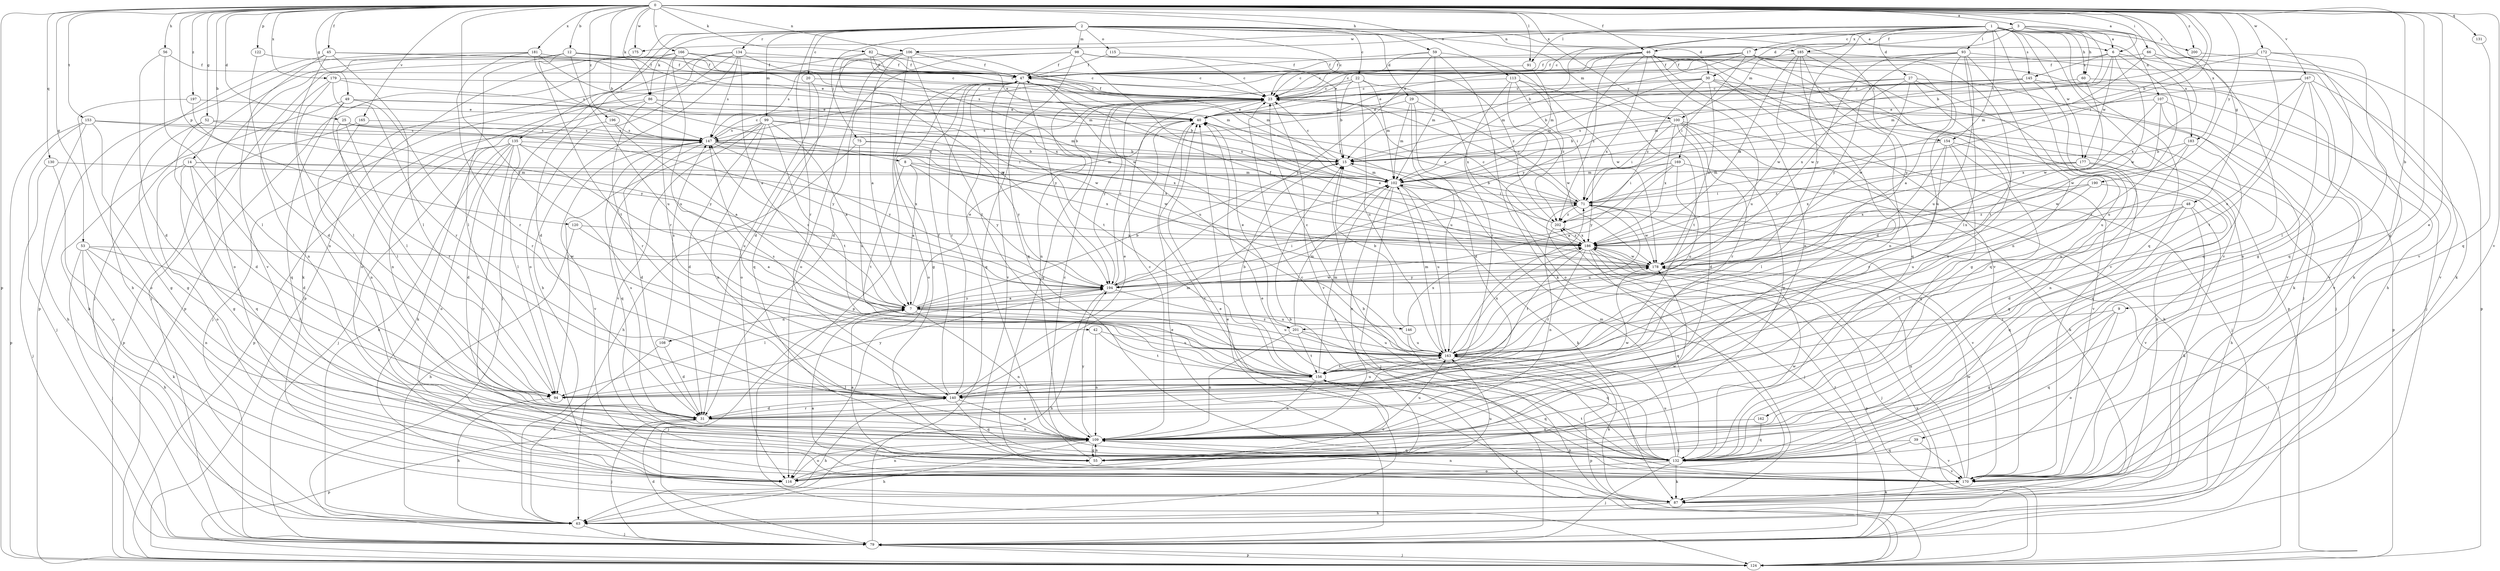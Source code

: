 strict digraph  {
0;
1;
2;
3;
6;
7;
8;
9;
12;
14;
15;
17;
20;
22;
23;
25;
27;
29;
30;
31;
39;
40;
42;
45;
46;
47;
48;
49;
52;
53;
55;
56;
59;
60;
63;
66;
71;
75;
79;
82;
86;
87;
91;
93;
94;
98;
99;
100;
102;
106;
107;
108;
109;
113;
115;
116;
120;
122;
124;
130;
131;
132;
134;
135;
140;
145;
146;
147;
153;
154;
156;
162;
163;
165;
166;
167;
169;
170;
172;
175;
177;
178;
179;
181;
183;
185;
186;
190;
194;
196;
197;
200;
201;
202;
0 -> 3  [label=a];
0 -> 6  [label=a];
0 -> 8  [label=b];
0 -> 9  [label=b];
0 -> 12  [label=b];
0 -> 14  [label=b];
0 -> 15  [label=b];
0 -> 25  [label=d];
0 -> 39  [label=e];
0 -> 42  [label=f];
0 -> 45  [label=f];
0 -> 46  [label=f];
0 -> 48  [label=g];
0 -> 49  [label=g];
0 -> 52  [label=g];
0 -> 53  [label=g];
0 -> 55  [label=g];
0 -> 56  [label=h];
0 -> 59  [label=h];
0 -> 66  [label=i];
0 -> 71  [label=i];
0 -> 82  [label=k];
0 -> 86  [label=k];
0 -> 91  [label=l];
0 -> 106  [label=n];
0 -> 113  [label=o];
0 -> 120  [label=p];
0 -> 122  [label=p];
0 -> 124  [label=p];
0 -> 130  [label=q];
0 -> 131  [label=q];
0 -> 153  [label=t];
0 -> 165  [label=v];
0 -> 166  [label=v];
0 -> 167  [label=v];
0 -> 169  [label=v];
0 -> 170  [label=v];
0 -> 172  [label=w];
0 -> 175  [label=w];
0 -> 179  [label=x];
0 -> 181  [label=x];
0 -> 183  [label=x];
0 -> 190  [label=y];
0 -> 196  [label=z];
0 -> 197  [label=z];
0 -> 200  [label=z];
1 -> 15  [label=b];
1 -> 17  [label=c];
1 -> 27  [label=d];
1 -> 60  [label=h];
1 -> 91  [label=l];
1 -> 93  [label=l];
1 -> 106  [label=n];
1 -> 132  [label=q];
1 -> 145  [label=s];
1 -> 154  [label=t];
1 -> 162  [label=u];
1 -> 170  [label=v];
1 -> 175  [label=w];
1 -> 177  [label=w];
1 -> 183  [label=x];
1 -> 185  [label=x];
1 -> 194  [label=y];
1 -> 200  [label=z];
2 -> 6  [label=a];
2 -> 20  [label=c];
2 -> 22  [label=c];
2 -> 23  [label=c];
2 -> 29  [label=d];
2 -> 30  [label=d];
2 -> 75  [label=j];
2 -> 86  [label=k];
2 -> 98  [label=m];
2 -> 99  [label=m];
2 -> 100  [label=m];
2 -> 115  [label=o];
2 -> 124  [label=p];
2 -> 134  [label=r];
2 -> 135  [label=r];
2 -> 140  [label=r];
2 -> 154  [label=t];
2 -> 185  [label=x];
3 -> 6  [label=a];
3 -> 15  [label=b];
3 -> 23  [label=c];
3 -> 30  [label=d];
3 -> 46  [label=f];
3 -> 60  [label=h];
3 -> 100  [label=m];
3 -> 107  [label=n];
3 -> 170  [label=v];
6 -> 47  [label=f];
6 -> 87  [label=k];
6 -> 102  [label=m];
6 -> 145  [label=s];
6 -> 156  [label=t];
6 -> 177  [label=w];
6 -> 178  [label=w];
7 -> 15  [label=b];
7 -> 40  [label=e];
7 -> 79  [label=j];
7 -> 108  [label=n];
7 -> 109  [label=n];
7 -> 146  [label=s];
7 -> 147  [label=s];
7 -> 163  [label=u];
7 -> 194  [label=y];
7 -> 201  [label=z];
8 -> 7  [label=a];
8 -> 102  [label=m];
8 -> 156  [label=t];
8 -> 186  [label=x];
8 -> 194  [label=y];
9 -> 55  [label=g];
9 -> 116  [label=o];
9 -> 132  [label=q];
9 -> 201  [label=z];
12 -> 23  [label=c];
12 -> 40  [label=e];
12 -> 47  [label=f];
12 -> 94  [label=l];
12 -> 116  [label=o];
12 -> 156  [label=t];
12 -> 163  [label=u];
14 -> 31  [label=d];
14 -> 55  [label=g];
14 -> 102  [label=m];
14 -> 116  [label=o];
14 -> 132  [label=q];
14 -> 186  [label=x];
15 -> 23  [label=c];
15 -> 102  [label=m];
17 -> 23  [label=c];
17 -> 40  [label=e];
17 -> 47  [label=f];
17 -> 71  [label=i];
17 -> 102  [label=m];
17 -> 156  [label=t];
17 -> 163  [label=u];
17 -> 194  [label=y];
20 -> 23  [label=c];
20 -> 116  [label=o];
20 -> 132  [label=q];
22 -> 15  [label=b];
22 -> 23  [label=c];
22 -> 102  [label=m];
22 -> 109  [label=n];
22 -> 163  [label=u];
22 -> 186  [label=x];
23 -> 40  [label=e];
23 -> 47  [label=f];
23 -> 55  [label=g];
23 -> 71  [label=i];
23 -> 170  [label=v];
23 -> 194  [label=y];
25 -> 94  [label=l];
25 -> 140  [label=r];
25 -> 147  [label=s];
25 -> 194  [label=y];
27 -> 23  [label=c];
27 -> 55  [label=g];
27 -> 109  [label=n];
27 -> 147  [label=s];
27 -> 170  [label=v];
27 -> 178  [label=w];
27 -> 186  [label=x];
29 -> 31  [label=d];
29 -> 40  [label=e];
29 -> 102  [label=m];
29 -> 163  [label=u];
29 -> 178  [label=w];
30 -> 23  [label=c];
30 -> 40  [label=e];
30 -> 79  [label=j];
30 -> 87  [label=k];
30 -> 102  [label=m];
30 -> 132  [label=q];
30 -> 178  [label=w];
30 -> 202  [label=z];
31 -> 79  [label=j];
31 -> 109  [label=n];
31 -> 124  [label=p];
31 -> 140  [label=r];
31 -> 178  [label=w];
39 -> 55  [label=g];
39 -> 132  [label=q];
39 -> 170  [label=v];
40 -> 147  [label=s];
40 -> 170  [label=v];
42 -> 109  [label=n];
42 -> 156  [label=t];
42 -> 163  [label=u];
45 -> 23  [label=c];
45 -> 47  [label=f];
45 -> 63  [label=h];
45 -> 94  [label=l];
45 -> 109  [label=n];
45 -> 170  [label=v];
46 -> 40  [label=e];
46 -> 47  [label=f];
46 -> 79  [label=j];
46 -> 109  [label=n];
46 -> 124  [label=p];
46 -> 132  [label=q];
46 -> 147  [label=s];
46 -> 163  [label=u];
46 -> 170  [label=v];
46 -> 186  [label=x];
46 -> 194  [label=y];
46 -> 202  [label=z];
47 -> 23  [label=c];
47 -> 55  [label=g];
47 -> 116  [label=o];
47 -> 132  [label=q];
47 -> 140  [label=r];
47 -> 156  [label=t];
47 -> 163  [label=u];
47 -> 170  [label=v];
47 -> 194  [label=y];
48 -> 87  [label=k];
48 -> 94  [label=l];
48 -> 132  [label=q];
48 -> 170  [label=v];
48 -> 186  [label=x];
48 -> 202  [label=z];
49 -> 40  [label=e];
49 -> 63  [label=h];
49 -> 94  [label=l];
49 -> 102  [label=m];
49 -> 132  [label=q];
49 -> 140  [label=r];
52 -> 31  [label=d];
52 -> 55  [label=g];
52 -> 147  [label=s];
52 -> 194  [label=y];
53 -> 63  [label=h];
53 -> 79  [label=j];
53 -> 87  [label=k];
53 -> 94  [label=l];
53 -> 109  [label=n];
53 -> 178  [label=w];
55 -> 7  [label=a];
55 -> 23  [label=c];
55 -> 109  [label=n];
55 -> 178  [label=w];
56 -> 31  [label=d];
56 -> 47  [label=f];
56 -> 94  [label=l];
59 -> 23  [label=c];
59 -> 47  [label=f];
59 -> 87  [label=k];
59 -> 102  [label=m];
59 -> 178  [label=w];
59 -> 194  [label=y];
60 -> 23  [label=c];
60 -> 170  [label=v];
60 -> 178  [label=w];
63 -> 40  [label=e];
63 -> 79  [label=j];
66 -> 47  [label=f];
66 -> 102  [label=m];
66 -> 132  [label=q];
66 -> 186  [label=x];
71 -> 15  [label=b];
71 -> 23  [label=c];
71 -> 40  [label=e];
71 -> 79  [label=j];
71 -> 163  [label=u];
71 -> 170  [label=v];
71 -> 178  [label=w];
71 -> 202  [label=z];
75 -> 15  [label=b];
75 -> 63  [label=h];
75 -> 163  [label=u];
75 -> 194  [label=y];
79 -> 23  [label=c];
79 -> 31  [label=d];
79 -> 40  [label=e];
79 -> 124  [label=p];
79 -> 202  [label=z];
82 -> 23  [label=c];
82 -> 40  [label=e];
82 -> 47  [label=f];
82 -> 116  [label=o];
82 -> 178  [label=w];
82 -> 194  [label=y];
86 -> 15  [label=b];
86 -> 40  [label=e];
86 -> 79  [label=j];
86 -> 109  [label=n];
86 -> 140  [label=r];
86 -> 178  [label=w];
87 -> 7  [label=a];
87 -> 40  [label=e];
87 -> 63  [label=h];
91 -> 23  [label=c];
91 -> 102  [label=m];
93 -> 7  [label=a];
93 -> 47  [label=f];
93 -> 87  [label=k];
93 -> 94  [label=l];
93 -> 109  [label=n];
93 -> 163  [label=u];
93 -> 178  [label=w];
93 -> 194  [label=y];
94 -> 63  [label=h];
94 -> 194  [label=y];
98 -> 23  [label=c];
98 -> 31  [label=d];
98 -> 47  [label=f];
98 -> 132  [label=q];
98 -> 147  [label=s];
98 -> 186  [label=x];
98 -> 202  [label=z];
99 -> 7  [label=a];
99 -> 15  [label=b];
99 -> 31  [label=d];
99 -> 94  [label=l];
99 -> 109  [label=n];
99 -> 147  [label=s];
99 -> 156  [label=t];
99 -> 170  [label=v];
99 -> 186  [label=x];
100 -> 15  [label=b];
100 -> 31  [label=d];
100 -> 55  [label=g];
100 -> 63  [label=h];
100 -> 71  [label=i];
100 -> 79  [label=j];
100 -> 140  [label=r];
100 -> 147  [label=s];
100 -> 186  [label=x];
102 -> 71  [label=i];
102 -> 79  [label=j];
102 -> 87  [label=k];
102 -> 109  [label=n];
102 -> 163  [label=u];
106 -> 7  [label=a];
106 -> 31  [label=d];
106 -> 47  [label=f];
106 -> 102  [label=m];
106 -> 116  [label=o];
106 -> 124  [label=p];
106 -> 156  [label=t];
107 -> 40  [label=e];
107 -> 124  [label=p];
107 -> 170  [label=v];
107 -> 178  [label=w];
107 -> 186  [label=x];
108 -> 31  [label=d];
108 -> 63  [label=h];
108 -> 147  [label=s];
109 -> 23  [label=c];
109 -> 55  [label=g];
109 -> 63  [label=h];
109 -> 116  [label=o];
109 -> 132  [label=q];
109 -> 147  [label=s];
109 -> 163  [label=u];
109 -> 194  [label=y];
113 -> 23  [label=c];
113 -> 71  [label=i];
113 -> 116  [label=o];
113 -> 140  [label=r];
113 -> 156  [label=t];
113 -> 202  [label=z];
115 -> 15  [label=b];
115 -> 47  [label=f];
116 -> 15  [label=b];
116 -> 109  [label=n];
116 -> 163  [label=u];
120 -> 7  [label=a];
120 -> 63  [label=h];
120 -> 186  [label=x];
122 -> 31  [label=d];
122 -> 47  [label=f];
124 -> 71  [label=i];
124 -> 79  [label=j];
124 -> 186  [label=x];
130 -> 79  [label=j];
130 -> 102  [label=m];
130 -> 116  [label=o];
131 -> 132  [label=q];
132 -> 15  [label=b];
132 -> 23  [label=c];
132 -> 79  [label=j];
132 -> 87  [label=k];
132 -> 102  [label=m];
132 -> 116  [label=o];
132 -> 156  [label=t];
132 -> 163  [label=u];
132 -> 170  [label=v];
132 -> 178  [label=w];
134 -> 7  [label=a];
134 -> 31  [label=d];
134 -> 47  [label=f];
134 -> 63  [label=h];
134 -> 79  [label=j];
134 -> 102  [label=m];
134 -> 116  [label=o];
134 -> 147  [label=s];
135 -> 15  [label=b];
135 -> 31  [label=d];
135 -> 63  [label=h];
135 -> 79  [label=j];
135 -> 87  [label=k];
135 -> 94  [label=l];
135 -> 116  [label=o];
135 -> 163  [label=u];
135 -> 170  [label=v];
135 -> 186  [label=x];
140 -> 31  [label=d];
140 -> 40  [label=e];
140 -> 47  [label=f];
140 -> 63  [label=h];
140 -> 102  [label=m];
140 -> 109  [label=n];
140 -> 132  [label=q];
140 -> 163  [label=u];
145 -> 15  [label=b];
145 -> 23  [label=c];
145 -> 79  [label=j];
145 -> 102  [label=m];
145 -> 109  [label=n];
146 -> 15  [label=b];
146 -> 124  [label=p];
146 -> 163  [label=u];
146 -> 186  [label=x];
147 -> 15  [label=b];
147 -> 23  [label=c];
147 -> 31  [label=d];
147 -> 102  [label=m];
147 -> 132  [label=q];
147 -> 170  [label=v];
147 -> 178  [label=w];
147 -> 194  [label=y];
153 -> 55  [label=g];
153 -> 63  [label=h];
153 -> 71  [label=i];
153 -> 79  [label=j];
153 -> 124  [label=p];
153 -> 147  [label=s];
154 -> 15  [label=b];
154 -> 87  [label=k];
154 -> 94  [label=l];
154 -> 132  [label=q];
154 -> 140  [label=r];
154 -> 170  [label=v];
156 -> 15  [label=b];
156 -> 94  [label=l];
156 -> 102  [label=m];
156 -> 109  [label=n];
156 -> 116  [label=o];
156 -> 124  [label=p];
156 -> 132  [label=q];
156 -> 140  [label=r];
156 -> 147  [label=s];
162 -> 109  [label=n];
162 -> 132  [label=q];
163 -> 23  [label=c];
163 -> 71  [label=i];
163 -> 87  [label=k];
163 -> 102  [label=m];
163 -> 124  [label=p];
163 -> 156  [label=t];
163 -> 186  [label=x];
165 -> 109  [label=n];
165 -> 124  [label=p];
165 -> 147  [label=s];
166 -> 23  [label=c];
166 -> 40  [label=e];
166 -> 47  [label=f];
166 -> 87  [label=k];
166 -> 124  [label=p];
166 -> 140  [label=r];
166 -> 163  [label=u];
166 -> 186  [label=x];
167 -> 23  [label=c];
167 -> 71  [label=i];
167 -> 94  [label=l];
167 -> 109  [label=n];
167 -> 156  [label=t];
167 -> 163  [label=u];
167 -> 170  [label=v];
169 -> 7  [label=a];
169 -> 71  [label=i];
169 -> 87  [label=k];
169 -> 102  [label=m];
169 -> 163  [label=u];
169 -> 194  [label=y];
170 -> 40  [label=e];
170 -> 87  [label=k];
170 -> 109  [label=n];
170 -> 178  [label=w];
170 -> 186  [label=x];
172 -> 40  [label=e];
172 -> 47  [label=f];
172 -> 55  [label=g];
172 -> 132  [label=q];
172 -> 163  [label=u];
175 -> 79  [label=j];
177 -> 55  [label=g];
177 -> 63  [label=h];
177 -> 102  [label=m];
177 -> 186  [label=x];
177 -> 202  [label=z];
178 -> 47  [label=f];
178 -> 194  [label=y];
179 -> 23  [label=c];
179 -> 94  [label=l];
179 -> 109  [label=n];
179 -> 140  [label=r];
179 -> 147  [label=s];
181 -> 47  [label=f];
181 -> 79  [label=j];
181 -> 102  [label=m];
181 -> 124  [label=p];
181 -> 140  [label=r];
181 -> 147  [label=s];
183 -> 15  [label=b];
183 -> 109  [label=n];
183 -> 132  [label=q];
183 -> 178  [label=w];
185 -> 31  [label=d];
185 -> 47  [label=f];
185 -> 63  [label=h];
185 -> 109  [label=n];
185 -> 170  [label=v];
185 -> 178  [label=w];
185 -> 186  [label=x];
186 -> 40  [label=e];
186 -> 79  [label=j];
186 -> 124  [label=p];
186 -> 132  [label=q];
186 -> 140  [label=r];
186 -> 156  [label=t];
186 -> 178  [label=w];
186 -> 202  [label=z];
190 -> 31  [label=d];
190 -> 71  [label=i];
190 -> 163  [label=u];
190 -> 186  [label=x];
194 -> 7  [label=a];
194 -> 23  [label=c];
194 -> 63  [label=h];
194 -> 71  [label=i];
194 -> 94  [label=l];
194 -> 163  [label=u];
194 -> 178  [label=w];
196 -> 7  [label=a];
196 -> 124  [label=p];
196 -> 147  [label=s];
197 -> 40  [label=e];
197 -> 116  [label=o];
197 -> 194  [label=y];
200 -> 124  [label=p];
201 -> 40  [label=e];
201 -> 102  [label=m];
201 -> 109  [label=n];
201 -> 132  [label=q];
201 -> 156  [label=t];
201 -> 163  [label=u];
202 -> 23  [label=c];
202 -> 47  [label=f];
202 -> 109  [label=n];
202 -> 186  [label=x];
}
